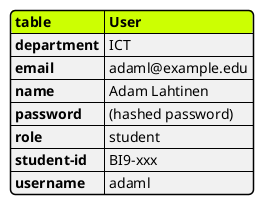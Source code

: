 @startjson
#highlight "**table**"
  {
    "**table**": "**User**",
    "department": "ICT",
    "email": "adaml@example.edu",
    "name": "Adam Lahtinen",
    "password": "(hashed password)",
    "role": "student",
    "student-id": "BI9-xxx",
    "username": "adaml"
  }
@endjson
